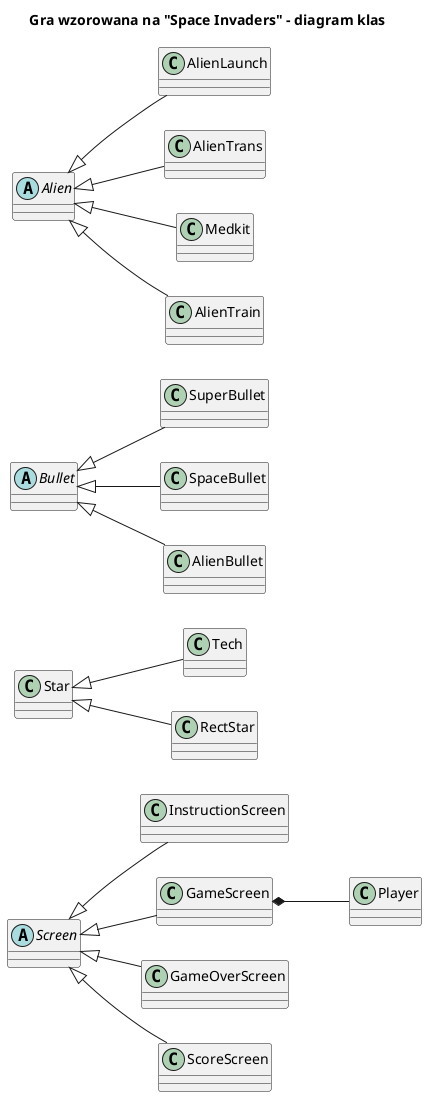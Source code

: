 @startuml
'https://plantuml.com/class-diagram

left to right direction
title Gra wzorowana na "Space Invaders" - diagram klas

abstract class Screen
class InstructionScreen
class GameScreen
class GameOverScreen
class ScoreScreen

Screen <|-- InstructionScreen
Screen <|-- GameScreen
Screen <|-- GameOverScreen
Screen <|-- ScoreScreen

class Player
GameScreen *-- Player

class Star
class Tech
class RectStar

Star <|-- Tech
Star <|-- RectStar

abstract class Bullet
class SuperBullet
class SpaceBullet
class AlienBullet

Bullet <|-- SuperBullet
Bullet <|-- SpaceBullet
Bullet <|-- AlienBullet

abstract class Alien
class AlienLaunch
class AlienTrans
class Medkit
class AlienTrain

Alien <|-- AlienLaunch
Alien <|-- AlienTrans
Alien <|-- Medkit
Alien <|-- AlienTrain

@enduml